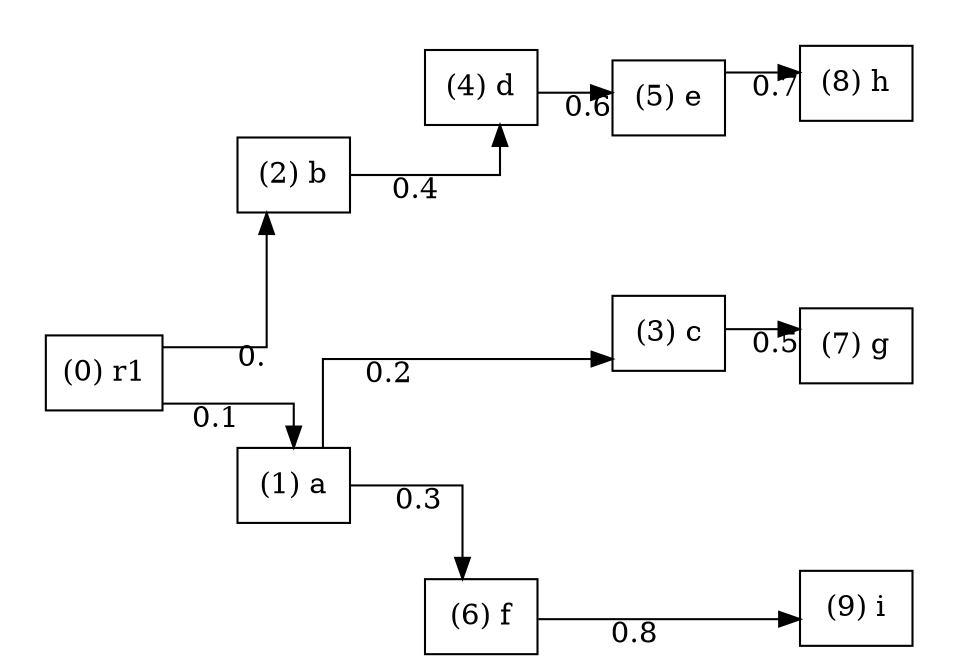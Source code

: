 
digraph Phylogeny {
  graph [rankdir=LR, overlap=scale, splines=ortho, nodesep=1.0, ordering=out];
  edge  [overlap=scale];
  node  [shape=box];

  subgraph roots {
    0 [label = "(0) r1"]

    // fake edges for alignment of nodes
    {
      rank=same
      0-> 0 [style=invis, weight=1000]
    }
  }

  subgraph internals {
    0 [label = "(0) r1"]
    1 [label = "(1) a"]
    2 [label = "(2) b"]
    3 [label = "(3) c"]
    4 [label = "(4) d"]
    5 [label = "(5) e"]
    6 [label = "(6) f"]
  }

  subgraph leaves {
    7 [label = "(7) g"]
    8 [label = "(8) h"]
    9 [label = "(9) i"]

    // fake edges for alignment of nodes
    {
      rank=same
      7-> 7 [style=invis, weight=1000]
      7-> 8 [style=invis, weight=1100]
      7-> 9 [style=invis, weight=1200]
      8-> 7 [style=invis, weight=1300]
      8-> 8 [style=invis, weight=1400]
      8-> 9 [style=invis, weight=1500]
      9-> 7 [style=invis, weight=1600]
      9-> 8 [style=invis, weight=1700]
      9-> 9 [style=invis, weight=1800]
    }
  }

  0 -> 2 [xlabel = "0.", weight="0"]
  0 -> 1 [xlabel = "0.1", weight="0.1"]
  1 -> 3 [xlabel = "0.2", weight="0.2"]
  1 -> 6 [xlabel = "0.3", weight="0.3"]
  2 -> 4 [xlabel = "0.4", weight="0.4"]
  3 -> 7 [xlabel = "0.5", weight="0.5"]
  4 -> 5 [xlabel = "0.6", weight="0.6"]
  5 -> 8 [xlabel = "0.7", weight="0.7"]
  6 -> 9 [xlabel = "0.8", weight="0.8"]
}

